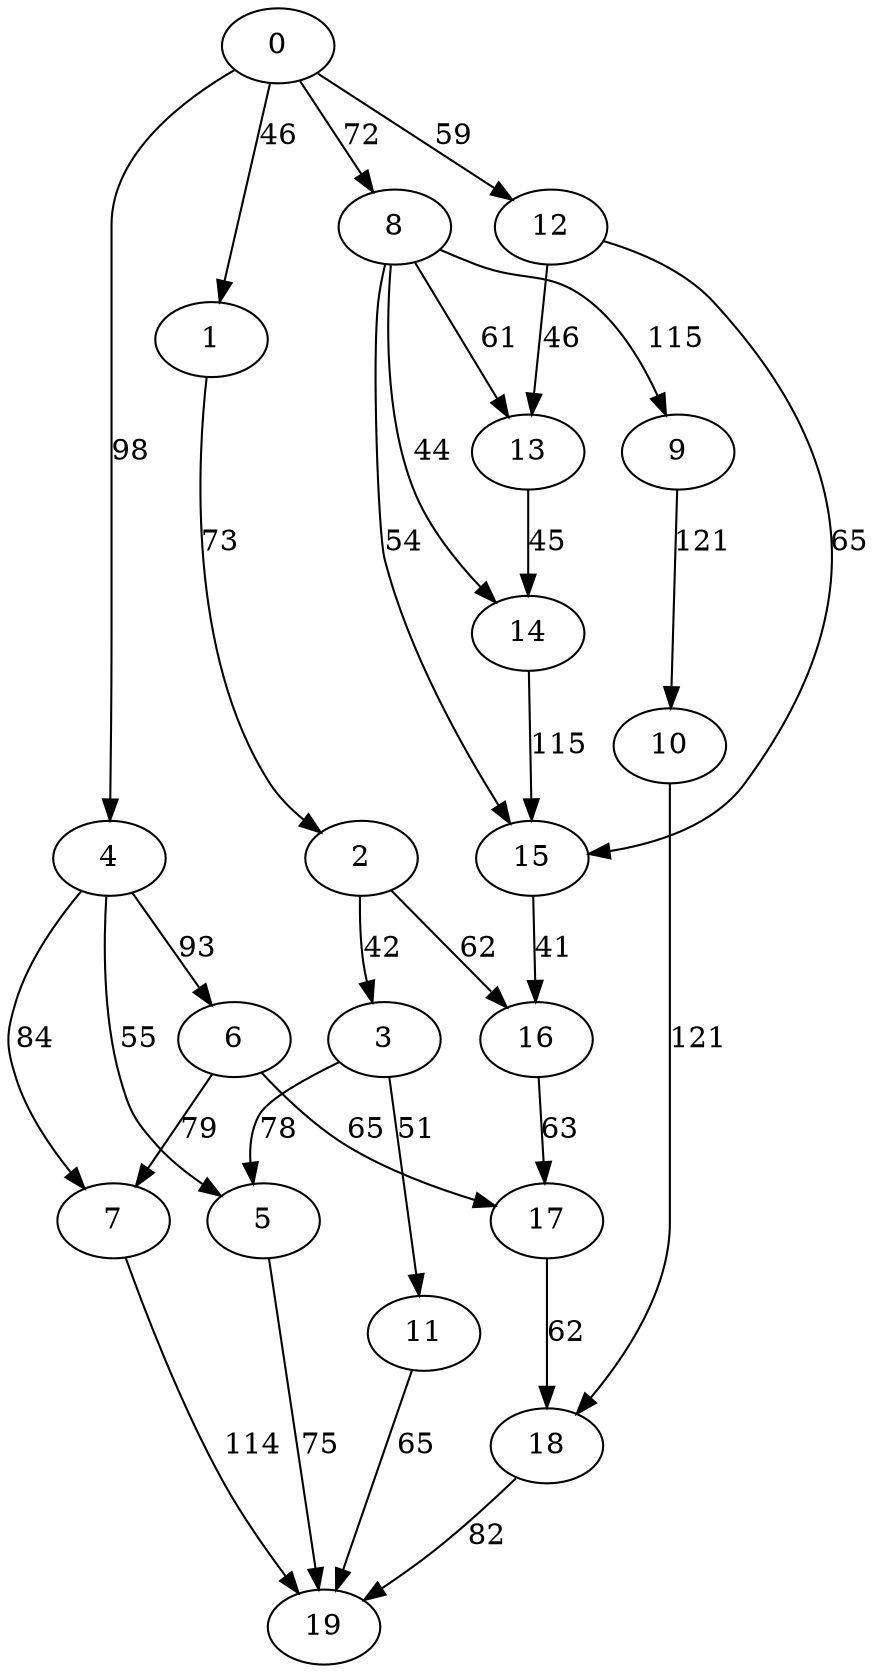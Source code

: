 digraph t20p3r7_1 {
0 -> 1 [ label = 46 ];
0 -> 4 [ label = 98 ];
0 -> 8 [ label = 72 ];
0 -> 12 [ label = 59 ];
1 -> 2 [ label = 73 ];
2 -> 3 [ label = 42 ];
2 -> 16 [ label = 62 ];
3 -> 5 [ label = 78 ];
3 -> 11 [ label = 51 ];
4 -> 5 [ label = 55 ];
4 -> 6 [ label = 93 ];
4 -> 7 [ label = 84 ];
5 -> 19 [ label = 75 ];
6 -> 7 [ label = 79 ];
6 -> 17 [ label = 65 ];
7 -> 19 [ label = 114 ];
8 -> 9 [ label = 115 ];
8 -> 13 [ label = 61 ];
8 -> 14 [ label = 44 ];
8 -> 15 [ label = 54 ];
9 -> 10 [ label = 121 ];
10 -> 18 [ label = 121 ];
11 -> 19 [ label = 65 ];
12 -> 13 [ label = 46 ];
12 -> 15 [ label = 65 ];
13 -> 14 [ label = 45 ];
14 -> 15 [ label = 115 ];
15 -> 16 [ label = 41 ];
16 -> 17 [ label = 63 ];
17 -> 18 [ label = 62 ];
18 -> 19 [ label = 82 ];
 }

